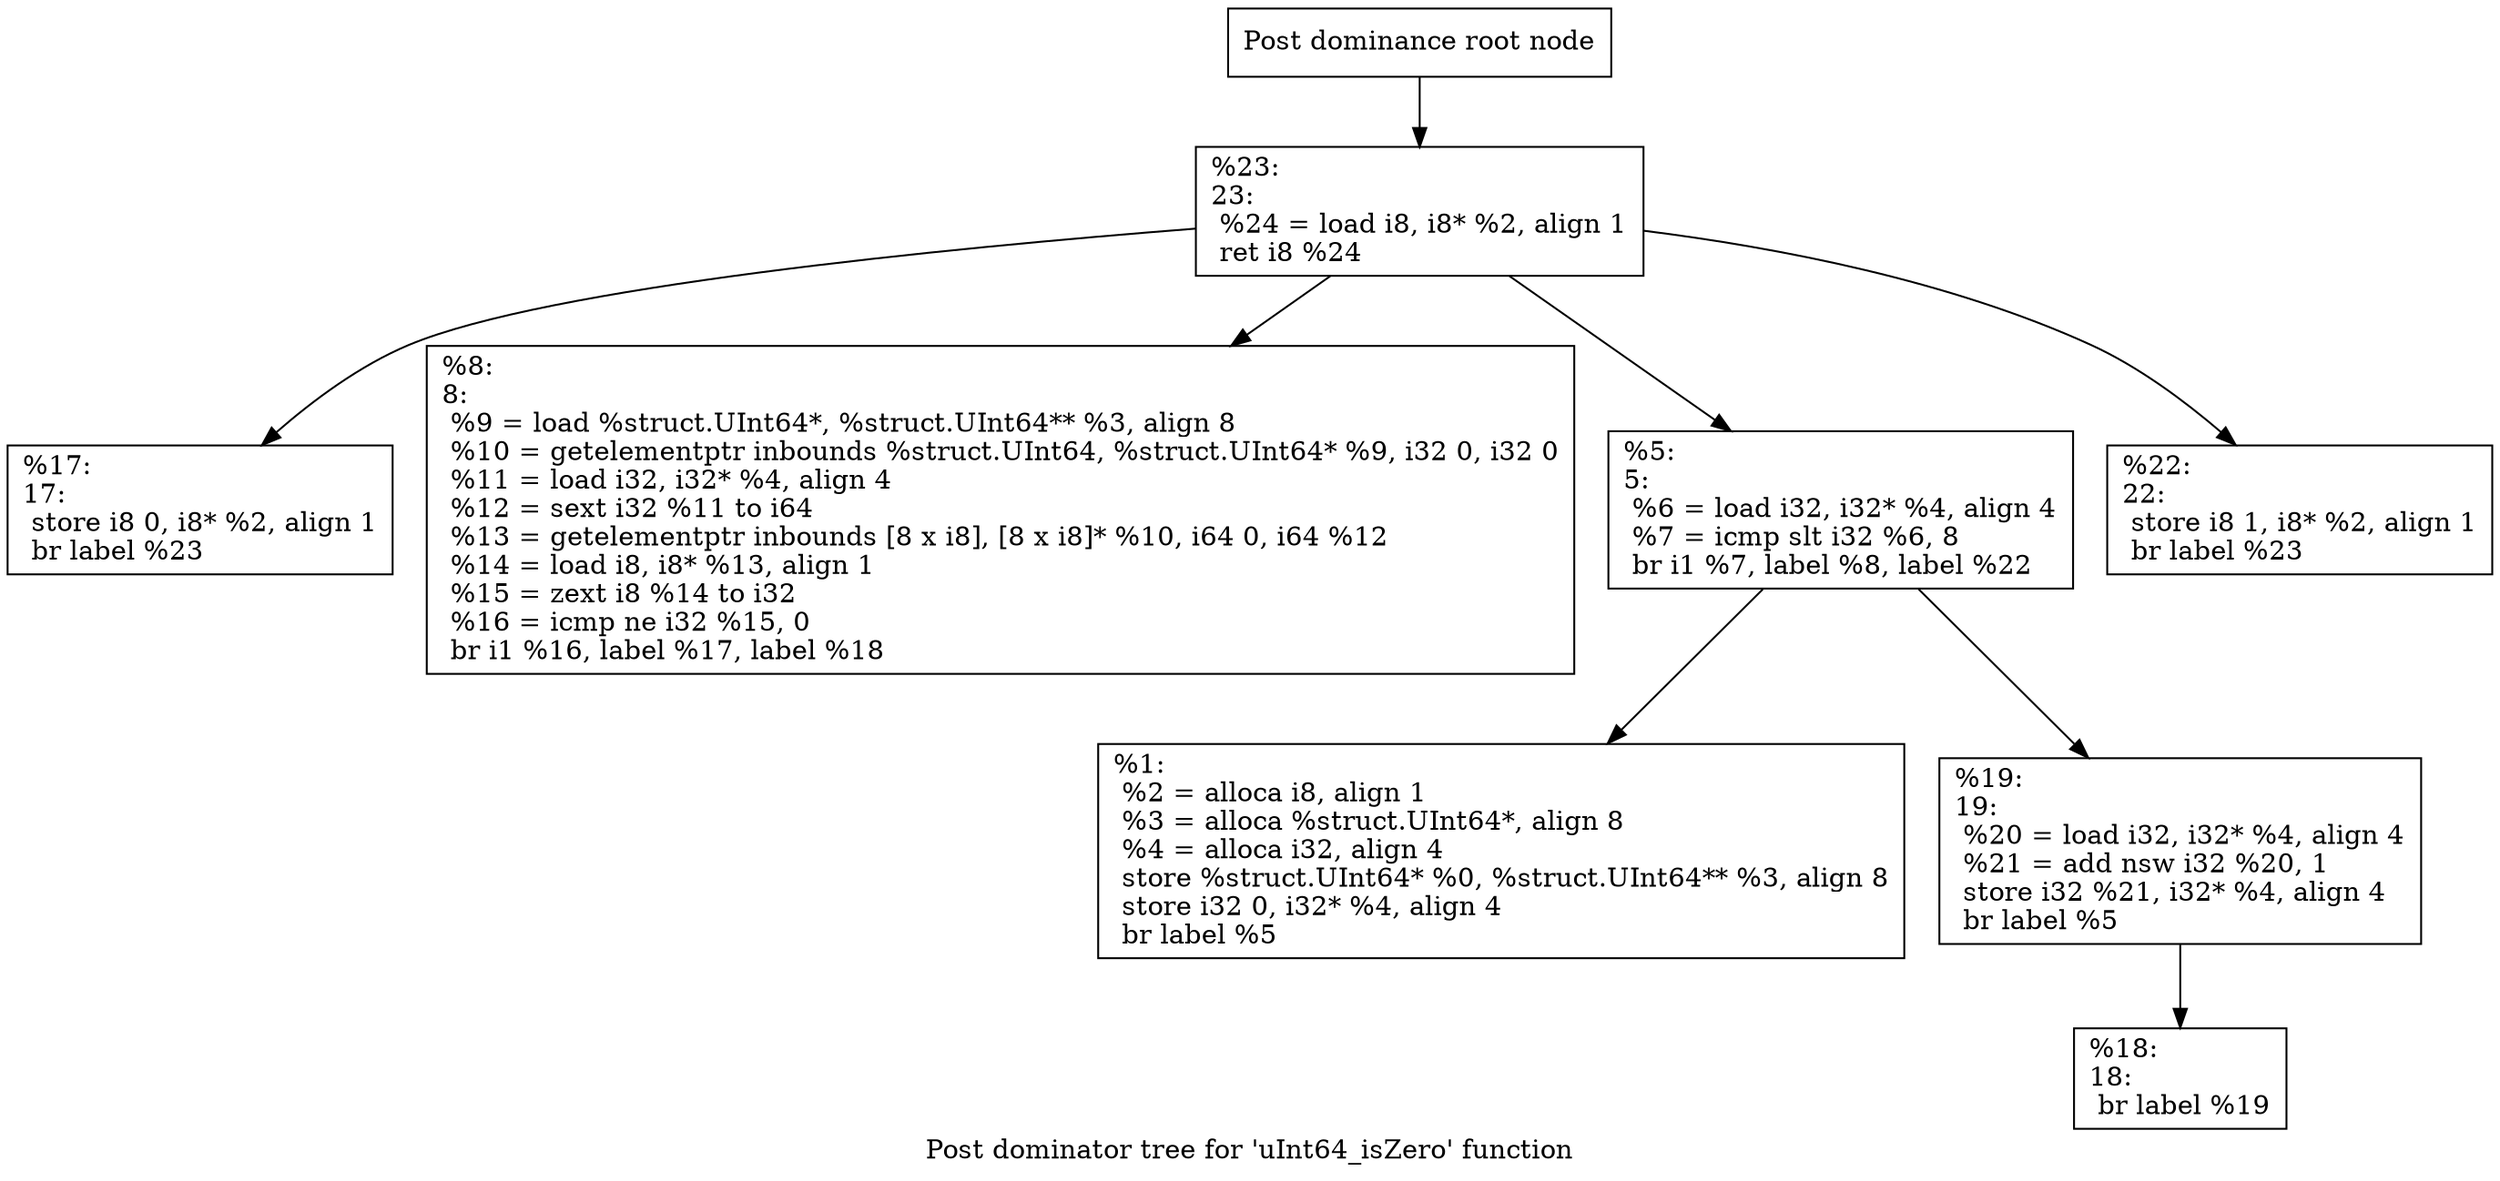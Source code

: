 digraph "Post dominator tree for 'uInt64_isZero' function" {
	label="Post dominator tree for 'uInt64_isZero' function";

	Node0x161d800 [shape=record,label="{Post dominance root node}"];
	Node0x161d800 -> Node0x161bc70;
	Node0x161bc70 [shape=record,label="{%23:\l23:                                               \l  %24 = load i8, i8* %2, align 1\l  ret i8 %24\l}"];
	Node0x161bc70 -> Node0x15d5210;
	Node0x161bc70 -> Node0x137db30;
	Node0x161bc70 -> Node0x151ae70;
	Node0x161bc70 -> Node0x14d2430;
	Node0x15d5210 [shape=record,label="{%17:\l17:                                               \l  store i8 0, i8* %2, align 1\l  br label %23\l}"];
	Node0x137db30 [shape=record,label="{%8:\l8:                                                \l  %9 = load %struct.UInt64*, %struct.UInt64** %3, align 8\l  %10 = getelementptr inbounds %struct.UInt64, %struct.UInt64* %9, i32 0, i32 0\l  %11 = load i32, i32* %4, align 4\l  %12 = sext i32 %11 to i64\l  %13 = getelementptr inbounds [8 x i8], [8 x i8]* %10, i64 0, i64 %12\l  %14 = load i8, i8* %13, align 1\l  %15 = zext i8 %14 to i32\l  %16 = icmp ne i32 %15, 0\l  br i1 %16, label %17, label %18\l}"];
	Node0x151ae70 [shape=record,label="{%5:\l5:                                                \l  %6 = load i32, i32* %4, align 4\l  %7 = icmp slt i32 %6, 8\l  br i1 %7, label %8, label %22\l}"];
	Node0x151ae70 -> Node0x1516740;
	Node0x151ae70 -> Node0x15d6f50;
	Node0x1516740 [shape=record,label="{%1:\l  %2 = alloca i8, align 1\l  %3 = alloca %struct.UInt64*, align 8\l  %4 = alloca i32, align 4\l  store %struct.UInt64* %0, %struct.UInt64** %3, align 8\l  store i32 0, i32* %4, align 4\l  br label %5\l}"];
	Node0x15d6f50 [shape=record,label="{%19:\l19:                                               \l  %20 = load i32, i32* %4, align 4\l  %21 = add nsw i32 %20, 1\l  store i32 %21, i32* %4, align 4\l  br label %5\l}"];
	Node0x15d6f50 -> Node0x1539b20;
	Node0x1539b20 [shape=record,label="{%18:\l18:                                               \l  br label %19\l}"];
	Node0x14d2430 [shape=record,label="{%22:\l22:                                               \l  store i8 1, i8* %2, align 1\l  br label %23\l}"];
}
